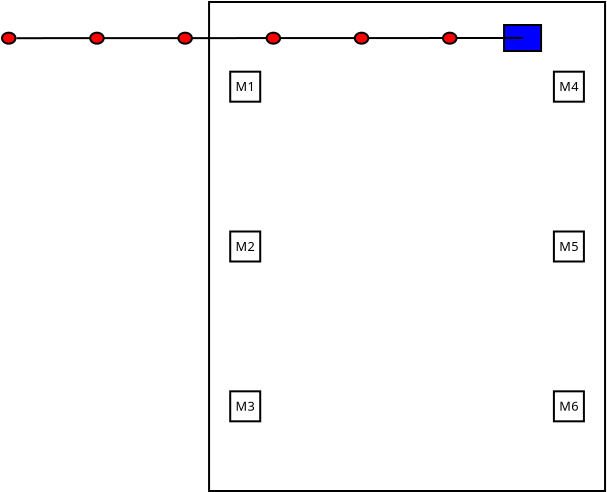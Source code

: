 <?xml version="1.0" encoding="UTF-8"?>
<dia:diagram xmlns:dia="http://www.lysator.liu.se/~alla/dia/">
  <dia:layer name="Background" visible="true" active="true">
    <dia:object type="Standard - Box" version="0" id="O0">
      <dia:attribute name="obj_pos">
        <dia:point val="17.75,4.55"/>
      </dia:attribute>
      <dia:attribute name="obj_bb">
        <dia:rectangle val="17.7,4.5;37.6,29.05"/>
      </dia:attribute>
      <dia:attribute name="elem_corner">
        <dia:point val="17.75,4.55"/>
      </dia:attribute>
      <dia:attribute name="elem_width">
        <dia:real val="19.8"/>
      </dia:attribute>
      <dia:attribute name="elem_height">
        <dia:real val="24.45"/>
      </dia:attribute>
      <dia:attribute name="show_background">
        <dia:boolean val="true"/>
      </dia:attribute>
    </dia:object>
    <dia:group>
      <dia:group>
        <dia:group>
          <dia:object type="Standard - Box" version="0" id="O1">
            <dia:attribute name="obj_pos">
              <dia:point val="18.808,8.034"/>
            </dia:attribute>
            <dia:attribute name="obj_bb">
              <dia:rectangle val="18.758,7.984;20.358,9.584"/>
            </dia:attribute>
            <dia:attribute name="elem_corner">
              <dia:point val="18.808,8.034"/>
            </dia:attribute>
            <dia:attribute name="elem_width">
              <dia:real val="1.5"/>
            </dia:attribute>
            <dia:attribute name="elem_height">
              <dia:real val="1.5"/>
            </dia:attribute>
            <dia:attribute name="show_background">
              <dia:boolean val="true"/>
            </dia:attribute>
          </dia:object>
          <dia:object type="Standard - Text" version="1" id="O2">
            <dia:attribute name="obj_pos">
              <dia:point val="19.078,9.005"/>
            </dia:attribute>
            <dia:attribute name="obj_bb">
              <dia:rectangle val="19.078,8.41;20.038,9.158"/>
            </dia:attribute>
            <dia:attribute name="text">
              <dia:composite type="text">
                <dia:attribute name="string">
                  <dia:string>#M1#</dia:string>
                </dia:attribute>
                <dia:attribute name="font">
                  <dia:font family="sans" style="0" name="Helvetica"/>
                </dia:attribute>
                <dia:attribute name="height">
                  <dia:real val="0.8"/>
                </dia:attribute>
                <dia:attribute name="pos">
                  <dia:point val="19.078,9.005"/>
                </dia:attribute>
                <dia:attribute name="color">
                  <dia:color val="#000000"/>
                </dia:attribute>
                <dia:attribute name="alignment">
                  <dia:enum val="0"/>
                </dia:attribute>
              </dia:composite>
            </dia:attribute>
            <dia:attribute name="valign">
              <dia:enum val="3"/>
            </dia:attribute>
          </dia:object>
        </dia:group>
        <dia:group>
          <dia:object type="Standard - Box" version="0" id="O3">
            <dia:attribute name="obj_pos">
              <dia:point val="34.992,8.034"/>
            </dia:attribute>
            <dia:attribute name="obj_bb">
              <dia:rectangle val="34.942,7.984;36.542,9.584"/>
            </dia:attribute>
            <dia:attribute name="elem_corner">
              <dia:point val="34.992,8.034"/>
            </dia:attribute>
            <dia:attribute name="elem_width">
              <dia:real val="1.5"/>
            </dia:attribute>
            <dia:attribute name="elem_height">
              <dia:real val="1.5"/>
            </dia:attribute>
            <dia:attribute name="show_background">
              <dia:boolean val="true"/>
            </dia:attribute>
          </dia:object>
          <dia:object type="Standard - Text" version="1" id="O4">
            <dia:attribute name="obj_pos">
              <dia:point val="35.262,9.005"/>
            </dia:attribute>
            <dia:attribute name="obj_bb">
              <dia:rectangle val="35.262,8.41;36.222,9.158"/>
            </dia:attribute>
            <dia:attribute name="text">
              <dia:composite type="text">
                <dia:attribute name="string">
                  <dia:string>#M4#</dia:string>
                </dia:attribute>
                <dia:attribute name="font">
                  <dia:font family="sans" style="0" name="Helvetica"/>
                </dia:attribute>
                <dia:attribute name="height">
                  <dia:real val="0.8"/>
                </dia:attribute>
                <dia:attribute name="pos">
                  <dia:point val="35.262,9.005"/>
                </dia:attribute>
                <dia:attribute name="color">
                  <dia:color val="#000000"/>
                </dia:attribute>
                <dia:attribute name="alignment">
                  <dia:enum val="0"/>
                </dia:attribute>
              </dia:composite>
            </dia:attribute>
            <dia:attribute name="valign">
              <dia:enum val="3"/>
            </dia:attribute>
          </dia:object>
        </dia:group>
      </dia:group>
      <dia:group>
        <dia:group>
          <dia:object type="Standard - Box" version="0" id="O5">
            <dia:attribute name="obj_pos">
              <dia:point val="18.808,16.025"/>
            </dia:attribute>
            <dia:attribute name="obj_bb">
              <dia:rectangle val="18.758,15.975;20.358,17.575"/>
            </dia:attribute>
            <dia:attribute name="elem_corner">
              <dia:point val="18.808,16.025"/>
            </dia:attribute>
            <dia:attribute name="elem_width">
              <dia:real val="1.5"/>
            </dia:attribute>
            <dia:attribute name="elem_height">
              <dia:real val="1.5"/>
            </dia:attribute>
            <dia:attribute name="show_background">
              <dia:boolean val="true"/>
            </dia:attribute>
          </dia:object>
          <dia:object type="Standard - Text" version="1" id="O6">
            <dia:attribute name="obj_pos">
              <dia:point val="19.078,16.996"/>
            </dia:attribute>
            <dia:attribute name="obj_bb">
              <dia:rectangle val="19.078,16.401;20.038,17.149"/>
            </dia:attribute>
            <dia:attribute name="text">
              <dia:composite type="text">
                <dia:attribute name="string">
                  <dia:string>#M2#</dia:string>
                </dia:attribute>
                <dia:attribute name="font">
                  <dia:font family="sans" style="0" name="Helvetica"/>
                </dia:attribute>
                <dia:attribute name="height">
                  <dia:real val="0.8"/>
                </dia:attribute>
                <dia:attribute name="pos">
                  <dia:point val="19.078,16.996"/>
                </dia:attribute>
                <dia:attribute name="color">
                  <dia:color val="#000000"/>
                </dia:attribute>
                <dia:attribute name="alignment">
                  <dia:enum val="0"/>
                </dia:attribute>
              </dia:composite>
            </dia:attribute>
            <dia:attribute name="valign">
              <dia:enum val="3"/>
            </dia:attribute>
          </dia:object>
        </dia:group>
        <dia:group>
          <dia:object type="Standard - Box" version="0" id="O7">
            <dia:attribute name="obj_pos">
              <dia:point val="34.992,16.025"/>
            </dia:attribute>
            <dia:attribute name="obj_bb">
              <dia:rectangle val="34.942,15.975;36.542,17.575"/>
            </dia:attribute>
            <dia:attribute name="elem_corner">
              <dia:point val="34.992,16.025"/>
            </dia:attribute>
            <dia:attribute name="elem_width">
              <dia:real val="1.5"/>
            </dia:attribute>
            <dia:attribute name="elem_height">
              <dia:real val="1.5"/>
            </dia:attribute>
            <dia:attribute name="show_background">
              <dia:boolean val="true"/>
            </dia:attribute>
          </dia:object>
          <dia:object type="Standard - Text" version="1" id="O8">
            <dia:attribute name="obj_pos">
              <dia:point val="35.262,16.996"/>
            </dia:attribute>
            <dia:attribute name="obj_bb">
              <dia:rectangle val="35.262,16.401;36.222,17.149"/>
            </dia:attribute>
            <dia:attribute name="text">
              <dia:composite type="text">
                <dia:attribute name="string">
                  <dia:string>#M5#</dia:string>
                </dia:attribute>
                <dia:attribute name="font">
                  <dia:font family="sans" style="0" name="Helvetica"/>
                </dia:attribute>
                <dia:attribute name="height">
                  <dia:real val="0.8"/>
                </dia:attribute>
                <dia:attribute name="pos">
                  <dia:point val="35.262,16.996"/>
                </dia:attribute>
                <dia:attribute name="color">
                  <dia:color val="#000000"/>
                </dia:attribute>
                <dia:attribute name="alignment">
                  <dia:enum val="0"/>
                </dia:attribute>
              </dia:composite>
            </dia:attribute>
            <dia:attribute name="valign">
              <dia:enum val="3"/>
            </dia:attribute>
          </dia:object>
        </dia:group>
      </dia:group>
      <dia:group>
        <dia:group>
          <dia:object type="Standard - Box" version="0" id="O9">
            <dia:attribute name="obj_pos">
              <dia:point val="18.808,24.016"/>
            </dia:attribute>
            <dia:attribute name="obj_bb">
              <dia:rectangle val="18.758,23.966;20.358,25.566"/>
            </dia:attribute>
            <dia:attribute name="elem_corner">
              <dia:point val="18.808,24.016"/>
            </dia:attribute>
            <dia:attribute name="elem_width">
              <dia:real val="1.5"/>
            </dia:attribute>
            <dia:attribute name="elem_height">
              <dia:real val="1.5"/>
            </dia:attribute>
            <dia:attribute name="show_background">
              <dia:boolean val="true"/>
            </dia:attribute>
          </dia:object>
          <dia:object type="Standard - Text" version="1" id="O10">
            <dia:attribute name="obj_pos">
              <dia:point val="19.078,24.988"/>
            </dia:attribute>
            <dia:attribute name="obj_bb">
              <dia:rectangle val="19.078,24.392;20.038,25.14"/>
            </dia:attribute>
            <dia:attribute name="text">
              <dia:composite type="text">
                <dia:attribute name="string">
                  <dia:string>#M3#</dia:string>
                </dia:attribute>
                <dia:attribute name="font">
                  <dia:font family="sans" style="0" name="Helvetica"/>
                </dia:attribute>
                <dia:attribute name="height">
                  <dia:real val="0.8"/>
                </dia:attribute>
                <dia:attribute name="pos">
                  <dia:point val="19.078,24.988"/>
                </dia:attribute>
                <dia:attribute name="color">
                  <dia:color val="#000000"/>
                </dia:attribute>
                <dia:attribute name="alignment">
                  <dia:enum val="0"/>
                </dia:attribute>
              </dia:composite>
            </dia:attribute>
            <dia:attribute name="valign">
              <dia:enum val="3"/>
            </dia:attribute>
          </dia:object>
        </dia:group>
        <dia:group>
          <dia:object type="Standard - Box" version="0" id="O11">
            <dia:attribute name="obj_pos">
              <dia:point val="34.992,24.016"/>
            </dia:attribute>
            <dia:attribute name="obj_bb">
              <dia:rectangle val="34.942,23.966;36.542,25.566"/>
            </dia:attribute>
            <dia:attribute name="elem_corner">
              <dia:point val="34.992,24.016"/>
            </dia:attribute>
            <dia:attribute name="elem_width">
              <dia:real val="1.5"/>
            </dia:attribute>
            <dia:attribute name="elem_height">
              <dia:real val="1.5"/>
            </dia:attribute>
            <dia:attribute name="show_background">
              <dia:boolean val="true"/>
            </dia:attribute>
          </dia:object>
          <dia:object type="Standard - Text" version="1" id="O12">
            <dia:attribute name="obj_pos">
              <dia:point val="35.262,24.988"/>
            </dia:attribute>
            <dia:attribute name="obj_bb">
              <dia:rectangle val="35.262,24.392;36.222,25.14"/>
            </dia:attribute>
            <dia:attribute name="text">
              <dia:composite type="text">
                <dia:attribute name="string">
                  <dia:string>#M6#</dia:string>
                </dia:attribute>
                <dia:attribute name="font">
                  <dia:font family="sans" style="0" name="Helvetica"/>
                </dia:attribute>
                <dia:attribute name="height">
                  <dia:real val="0.8"/>
                </dia:attribute>
                <dia:attribute name="pos">
                  <dia:point val="35.262,24.988"/>
                </dia:attribute>
                <dia:attribute name="color">
                  <dia:color val="#000000"/>
                </dia:attribute>
                <dia:attribute name="alignment">
                  <dia:enum val="0"/>
                </dia:attribute>
              </dia:composite>
            </dia:attribute>
            <dia:attribute name="valign">
              <dia:enum val="3"/>
            </dia:attribute>
          </dia:object>
        </dia:group>
      </dia:group>
    </dia:group>
    <dia:object type="Standard - Box" version="0" id="O13">
      <dia:attribute name="obj_pos">
        <dia:point val="32.5,5.7"/>
      </dia:attribute>
      <dia:attribute name="obj_bb">
        <dia:rectangle val="32.45,5.65;34.4,7.05"/>
      </dia:attribute>
      <dia:attribute name="elem_corner">
        <dia:point val="32.5,5.7"/>
      </dia:attribute>
      <dia:attribute name="elem_width">
        <dia:real val="1.85"/>
      </dia:attribute>
      <dia:attribute name="elem_height">
        <dia:real val="1.3"/>
      </dia:attribute>
      <dia:attribute name="inner_color">
        <dia:color val="#0000ff"/>
      </dia:attribute>
      <dia:attribute name="show_background">
        <dia:boolean val="true"/>
      </dia:attribute>
    </dia:object>
    <dia:object type="Standard - Line" version="0" id="O14">
      <dia:attribute name="obj_pos">
        <dia:point val="32.5,6.35"/>
      </dia:attribute>
      <dia:attribute name="obj_bb">
        <dia:rectangle val="32.45,6.3;33.475,6.4"/>
      </dia:attribute>
      <dia:attribute name="conn_endpoints">
        <dia:point val="32.5,6.35"/>
        <dia:point val="33.425,6.35"/>
      </dia:attribute>
      <dia:attribute name="numcp">
        <dia:int val="1"/>
      </dia:attribute>
      <dia:connections>
        <dia:connection handle="0" to="O13" connection="3"/>
        <dia:connection handle="1" to="O13" connection="8"/>
      </dia:connections>
    </dia:object>
    <dia:object type="Standard - PolyLine" version="0" id="O15">
      <dia:attribute name="obj_pos">
        <dia:point val="27.65,16.775"/>
      </dia:attribute>
      <dia:attribute name="obj_bb">
        <dia:rectangle val="27.65,16.775;27.65,16.775"/>
      </dia:attribute>
      <dia:attribute name="poly_points">
        <dia:point val="27.65,16.775"/>
        <dia:point val="27.65,16.775"/>
      </dia:attribute>
      <dia:connections>
        <dia:connection handle="0" to="O0" connection="8"/>
        <dia:connection handle="1" to="O0" connection="8"/>
      </dia:connections>
    </dia:object>
    <dia:object type="Standard - PolyLine" version="0" id="O16">
      <dia:attribute name="obj_pos">
        <dia:point val="27.65,16.775"/>
      </dia:attribute>
      <dia:attribute name="obj_bb">
        <dia:rectangle val="27.65,16.775;27.65,16.775"/>
      </dia:attribute>
      <dia:attribute name="poly_points">
        <dia:point val="27.65,16.775"/>
        <dia:point val="27.65,16.775"/>
      </dia:attribute>
      <dia:connections>
        <dia:connection handle="0" to="O0" connection="8"/>
        <dia:connection handle="1" to="O0" connection="8"/>
      </dia:connections>
    </dia:object>
    <dia:object type="Standard - Line" version="0" id="O17">
      <dia:attribute name="obj_pos">
        <dia:point val="32.451,6.35"/>
      </dia:attribute>
      <dia:attribute name="obj_bb">
        <dia:rectangle val="8.072,6.3;32.501,6.409"/>
      </dia:attribute>
      <dia:attribute name="conn_endpoints">
        <dia:point val="32.451,6.35"/>
        <dia:point val="8.122,6.359"/>
      </dia:attribute>
      <dia:attribute name="numcp">
        <dia:int val="1"/>
      </dia:attribute>
      <dia:connections>
        <dia:connection handle="0" to="O13" connection="8"/>
        <dia:connection handle="1" to="O23" connection="8"/>
      </dia:connections>
    </dia:object>
    <dia:object type="Standard - Ellipse" version="0" id="O18">
      <dia:attribute name="obj_pos">
        <dia:point val="29.447,6.084"/>
      </dia:attribute>
      <dia:attribute name="obj_bb">
        <dia:rectangle val="29.397,6.034;30.172,6.684"/>
      </dia:attribute>
      <dia:attribute name="elem_corner">
        <dia:point val="29.447,6.084"/>
      </dia:attribute>
      <dia:attribute name="elem_width">
        <dia:real val="0.675"/>
      </dia:attribute>
      <dia:attribute name="elem_height">
        <dia:real val="0.55"/>
      </dia:attribute>
      <dia:attribute name="inner_color">
        <dia:color val="#ff0000"/>
      </dia:attribute>
    </dia:object>
    <dia:object type="Standard - Ellipse" version="0" id="O19">
      <dia:attribute name="obj_pos">
        <dia:point val="25.037,6.084"/>
      </dia:attribute>
      <dia:attribute name="obj_bb">
        <dia:rectangle val="24.987,6.034;25.762,6.684"/>
      </dia:attribute>
      <dia:attribute name="elem_corner">
        <dia:point val="25.037,6.084"/>
      </dia:attribute>
      <dia:attribute name="elem_width">
        <dia:real val="0.675"/>
      </dia:attribute>
      <dia:attribute name="elem_height">
        <dia:real val="0.55"/>
      </dia:attribute>
      <dia:attribute name="inner_color">
        <dia:color val="#ff0000"/>
      </dia:attribute>
    </dia:object>
    <dia:object type="Standard - Ellipse" version="0" id="O20">
      <dia:attribute name="obj_pos">
        <dia:point val="20.627,6.084"/>
      </dia:attribute>
      <dia:attribute name="obj_bb">
        <dia:rectangle val="20.577,6.034;21.352,6.684"/>
      </dia:attribute>
      <dia:attribute name="elem_corner">
        <dia:point val="20.627,6.084"/>
      </dia:attribute>
      <dia:attribute name="elem_width">
        <dia:real val="0.675"/>
      </dia:attribute>
      <dia:attribute name="elem_height">
        <dia:real val="0.55"/>
      </dia:attribute>
      <dia:attribute name="inner_color">
        <dia:color val="#ff0000"/>
      </dia:attribute>
    </dia:object>
    <dia:object type="Standard - Ellipse" version="0" id="O21">
      <dia:attribute name="obj_pos">
        <dia:point val="16.217,6.084"/>
      </dia:attribute>
      <dia:attribute name="obj_bb">
        <dia:rectangle val="16.167,6.034;16.942,6.684"/>
      </dia:attribute>
      <dia:attribute name="elem_corner">
        <dia:point val="16.217,6.084"/>
      </dia:attribute>
      <dia:attribute name="elem_width">
        <dia:real val="0.675"/>
      </dia:attribute>
      <dia:attribute name="elem_height">
        <dia:real val="0.55"/>
      </dia:attribute>
      <dia:attribute name="inner_color">
        <dia:color val="#ff0000"/>
      </dia:attribute>
    </dia:object>
    <dia:object type="Standard - Ellipse" version="0" id="O22">
      <dia:attribute name="obj_pos">
        <dia:point val="11.807,6.084"/>
      </dia:attribute>
      <dia:attribute name="obj_bb">
        <dia:rectangle val="11.757,6.034;12.532,6.684"/>
      </dia:attribute>
      <dia:attribute name="elem_corner">
        <dia:point val="11.807,6.084"/>
      </dia:attribute>
      <dia:attribute name="elem_width">
        <dia:real val="0.675"/>
      </dia:attribute>
      <dia:attribute name="elem_height">
        <dia:real val="0.55"/>
      </dia:attribute>
      <dia:attribute name="inner_color">
        <dia:color val="#ff0000"/>
      </dia:attribute>
    </dia:object>
    <dia:object type="Standard - Ellipse" version="0" id="O23">
      <dia:attribute name="obj_pos">
        <dia:point val="7.397,6.084"/>
      </dia:attribute>
      <dia:attribute name="obj_bb">
        <dia:rectangle val="7.347,6.034;8.122,6.684"/>
      </dia:attribute>
      <dia:attribute name="elem_corner">
        <dia:point val="7.397,6.084"/>
      </dia:attribute>
      <dia:attribute name="elem_width">
        <dia:real val="0.675"/>
      </dia:attribute>
      <dia:attribute name="elem_height">
        <dia:real val="0.55"/>
      </dia:attribute>
      <dia:attribute name="inner_color">
        <dia:color val="#ff0000"/>
      </dia:attribute>
    </dia:object>
  </dia:layer>
</dia:diagram>
